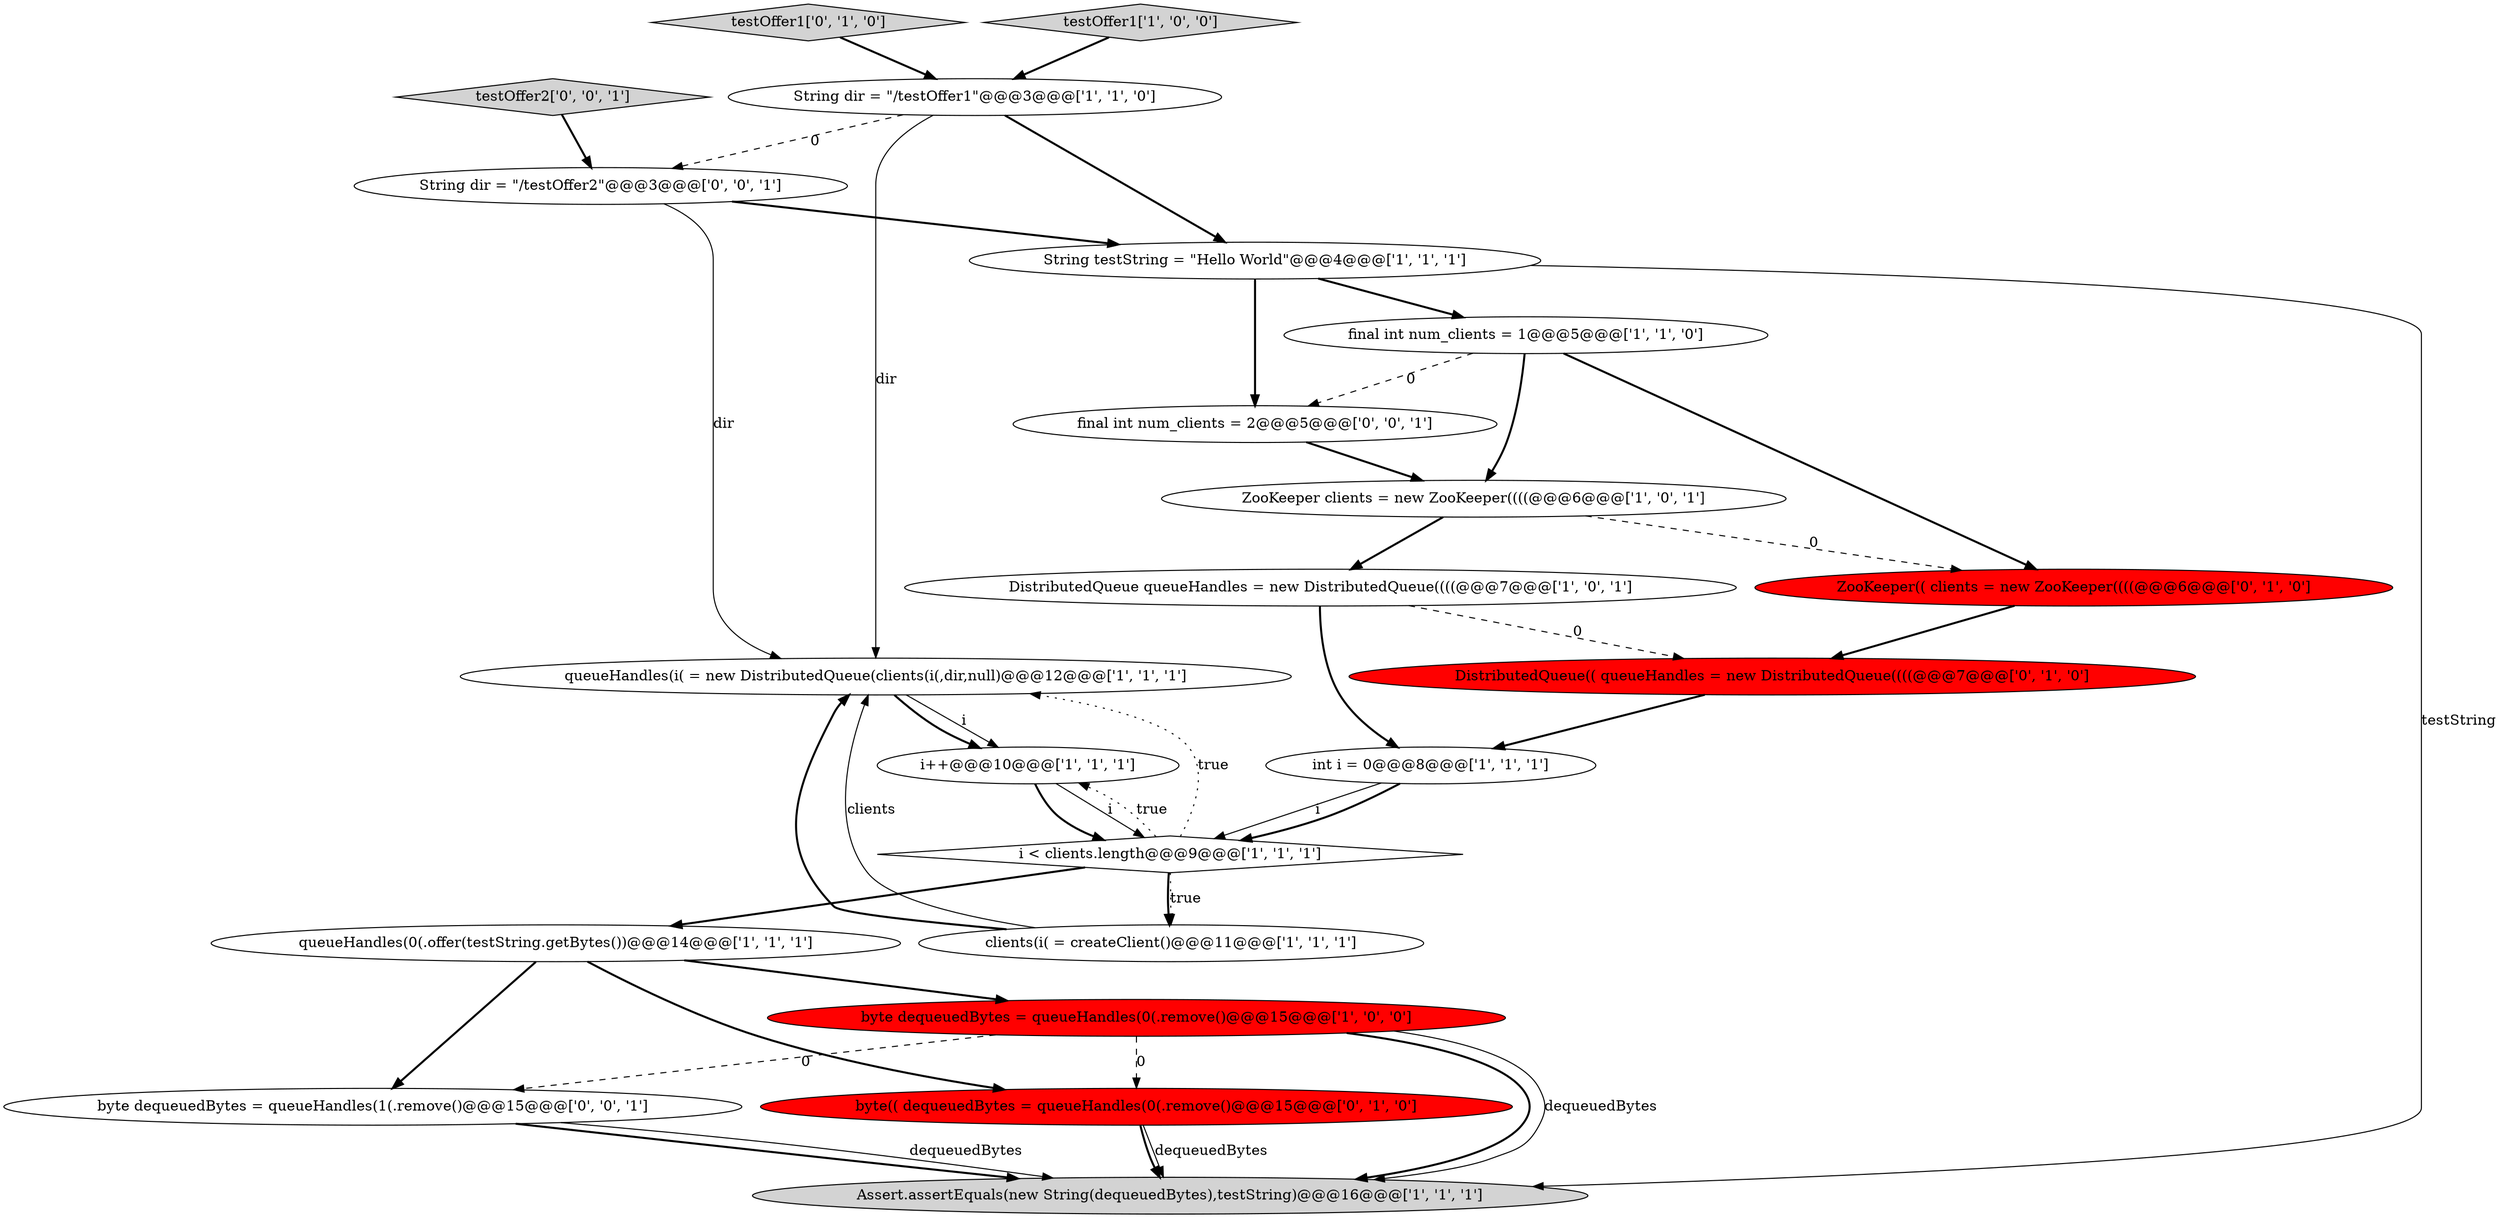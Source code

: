digraph {
15 [style = filled, label = "testOffer1['0', '1', '0']", fillcolor = lightgray, shape = diamond image = "AAA0AAABBB2BBB"];
11 [style = filled, label = "int i = 0@@@8@@@['1', '1', '1']", fillcolor = white, shape = ellipse image = "AAA0AAABBB1BBB"];
18 [style = filled, label = "byte dequeuedBytes = queueHandles(1(.remove()@@@15@@@['0', '0', '1']", fillcolor = white, shape = ellipse image = "AAA0AAABBB3BBB"];
4 [style = filled, label = "i < clients.length@@@9@@@['1', '1', '1']", fillcolor = white, shape = diamond image = "AAA0AAABBB1BBB"];
13 [style = filled, label = "byte dequeuedBytes = queueHandles(0(.remove()@@@15@@@['1', '0', '0']", fillcolor = red, shape = ellipse image = "AAA1AAABBB1BBB"];
5 [style = filled, label = "final int num_clients = 1@@@5@@@['1', '1', '0']", fillcolor = white, shape = ellipse image = "AAA0AAABBB1BBB"];
2 [style = filled, label = "i++@@@10@@@['1', '1', '1']", fillcolor = white, shape = ellipse image = "AAA0AAABBB1BBB"];
12 [style = filled, label = "DistributedQueue queueHandles = new DistributedQueue((((@@@7@@@['1', '0', '1']", fillcolor = white, shape = ellipse image = "AAA0AAABBB1BBB"];
10 [style = filled, label = "Assert.assertEquals(new String(dequeuedBytes),testString)@@@16@@@['1', '1', '1']", fillcolor = lightgray, shape = ellipse image = "AAA0AAABBB1BBB"];
17 [style = filled, label = "DistributedQueue(( queueHandles = new DistributedQueue((((@@@7@@@['0', '1', '0']", fillcolor = red, shape = ellipse image = "AAA1AAABBB2BBB"];
0 [style = filled, label = "ZooKeeper clients = new ZooKeeper((((@@@6@@@['1', '0', '1']", fillcolor = white, shape = ellipse image = "AAA0AAABBB1BBB"];
3 [style = filled, label = "clients(i( = createClient()@@@11@@@['1', '1', '1']", fillcolor = white, shape = ellipse image = "AAA0AAABBB1BBB"];
14 [style = filled, label = "byte(( dequeuedBytes = queueHandles(0(.remove()@@@15@@@['0', '1', '0']", fillcolor = red, shape = ellipse image = "AAA1AAABBB2BBB"];
21 [style = filled, label = "String dir = \"/testOffer2\"@@@3@@@['0', '0', '1']", fillcolor = white, shape = ellipse image = "AAA0AAABBB3BBB"];
20 [style = filled, label = "testOffer2['0', '0', '1']", fillcolor = lightgray, shape = diamond image = "AAA0AAABBB3BBB"];
1 [style = filled, label = "queueHandles(i( = new DistributedQueue(clients(i(,dir,null)@@@12@@@['1', '1', '1']", fillcolor = white, shape = ellipse image = "AAA0AAABBB1BBB"];
9 [style = filled, label = "String testString = \"Hello World\"@@@4@@@['1', '1', '1']", fillcolor = white, shape = ellipse image = "AAA0AAABBB1BBB"];
8 [style = filled, label = "testOffer1['1', '0', '0']", fillcolor = lightgray, shape = diamond image = "AAA0AAABBB1BBB"];
6 [style = filled, label = "String dir = \"/testOffer1\"@@@3@@@['1', '1', '0']", fillcolor = white, shape = ellipse image = "AAA0AAABBB1BBB"];
16 [style = filled, label = "ZooKeeper(( clients = new ZooKeeper((((@@@6@@@['0', '1', '0']", fillcolor = red, shape = ellipse image = "AAA1AAABBB2BBB"];
19 [style = filled, label = "final int num_clients = 2@@@5@@@['0', '0', '1']", fillcolor = white, shape = ellipse image = "AAA0AAABBB3BBB"];
7 [style = filled, label = "queueHandles(0(.offer(testString.getBytes())@@@14@@@['1', '1', '1']", fillcolor = white, shape = ellipse image = "AAA0AAABBB1BBB"];
7->13 [style = bold, label=""];
13->10 [style = bold, label=""];
6->21 [style = dashed, label="0"];
4->3 [style = bold, label=""];
3->1 [style = bold, label=""];
11->4 [style = solid, label="i"];
4->1 [style = dotted, label="true"];
0->12 [style = bold, label=""];
11->4 [style = bold, label=""];
12->11 [style = bold, label=""];
0->16 [style = dashed, label="0"];
12->17 [style = dashed, label="0"];
14->10 [style = bold, label=""];
3->1 [style = solid, label="clients"];
8->6 [style = bold, label=""];
15->6 [style = bold, label=""];
16->17 [style = bold, label=""];
6->1 [style = solid, label="dir"];
2->4 [style = bold, label=""];
13->10 [style = solid, label="dequeuedBytes"];
4->7 [style = bold, label=""];
21->1 [style = solid, label="dir"];
19->0 [style = bold, label=""];
13->14 [style = dashed, label="0"];
7->14 [style = bold, label=""];
20->21 [style = bold, label=""];
5->16 [style = bold, label=""];
21->9 [style = bold, label=""];
4->3 [style = dotted, label="true"];
14->10 [style = solid, label="dequeuedBytes"];
18->10 [style = bold, label=""];
5->0 [style = bold, label=""];
18->10 [style = solid, label="dequeuedBytes"];
1->2 [style = solid, label="i"];
2->4 [style = solid, label="i"];
9->5 [style = bold, label=""];
9->19 [style = bold, label=""];
7->18 [style = bold, label=""];
1->2 [style = bold, label=""];
13->18 [style = dashed, label="0"];
6->9 [style = bold, label=""];
5->19 [style = dashed, label="0"];
4->2 [style = dotted, label="true"];
9->10 [style = solid, label="testString"];
17->11 [style = bold, label=""];
}
